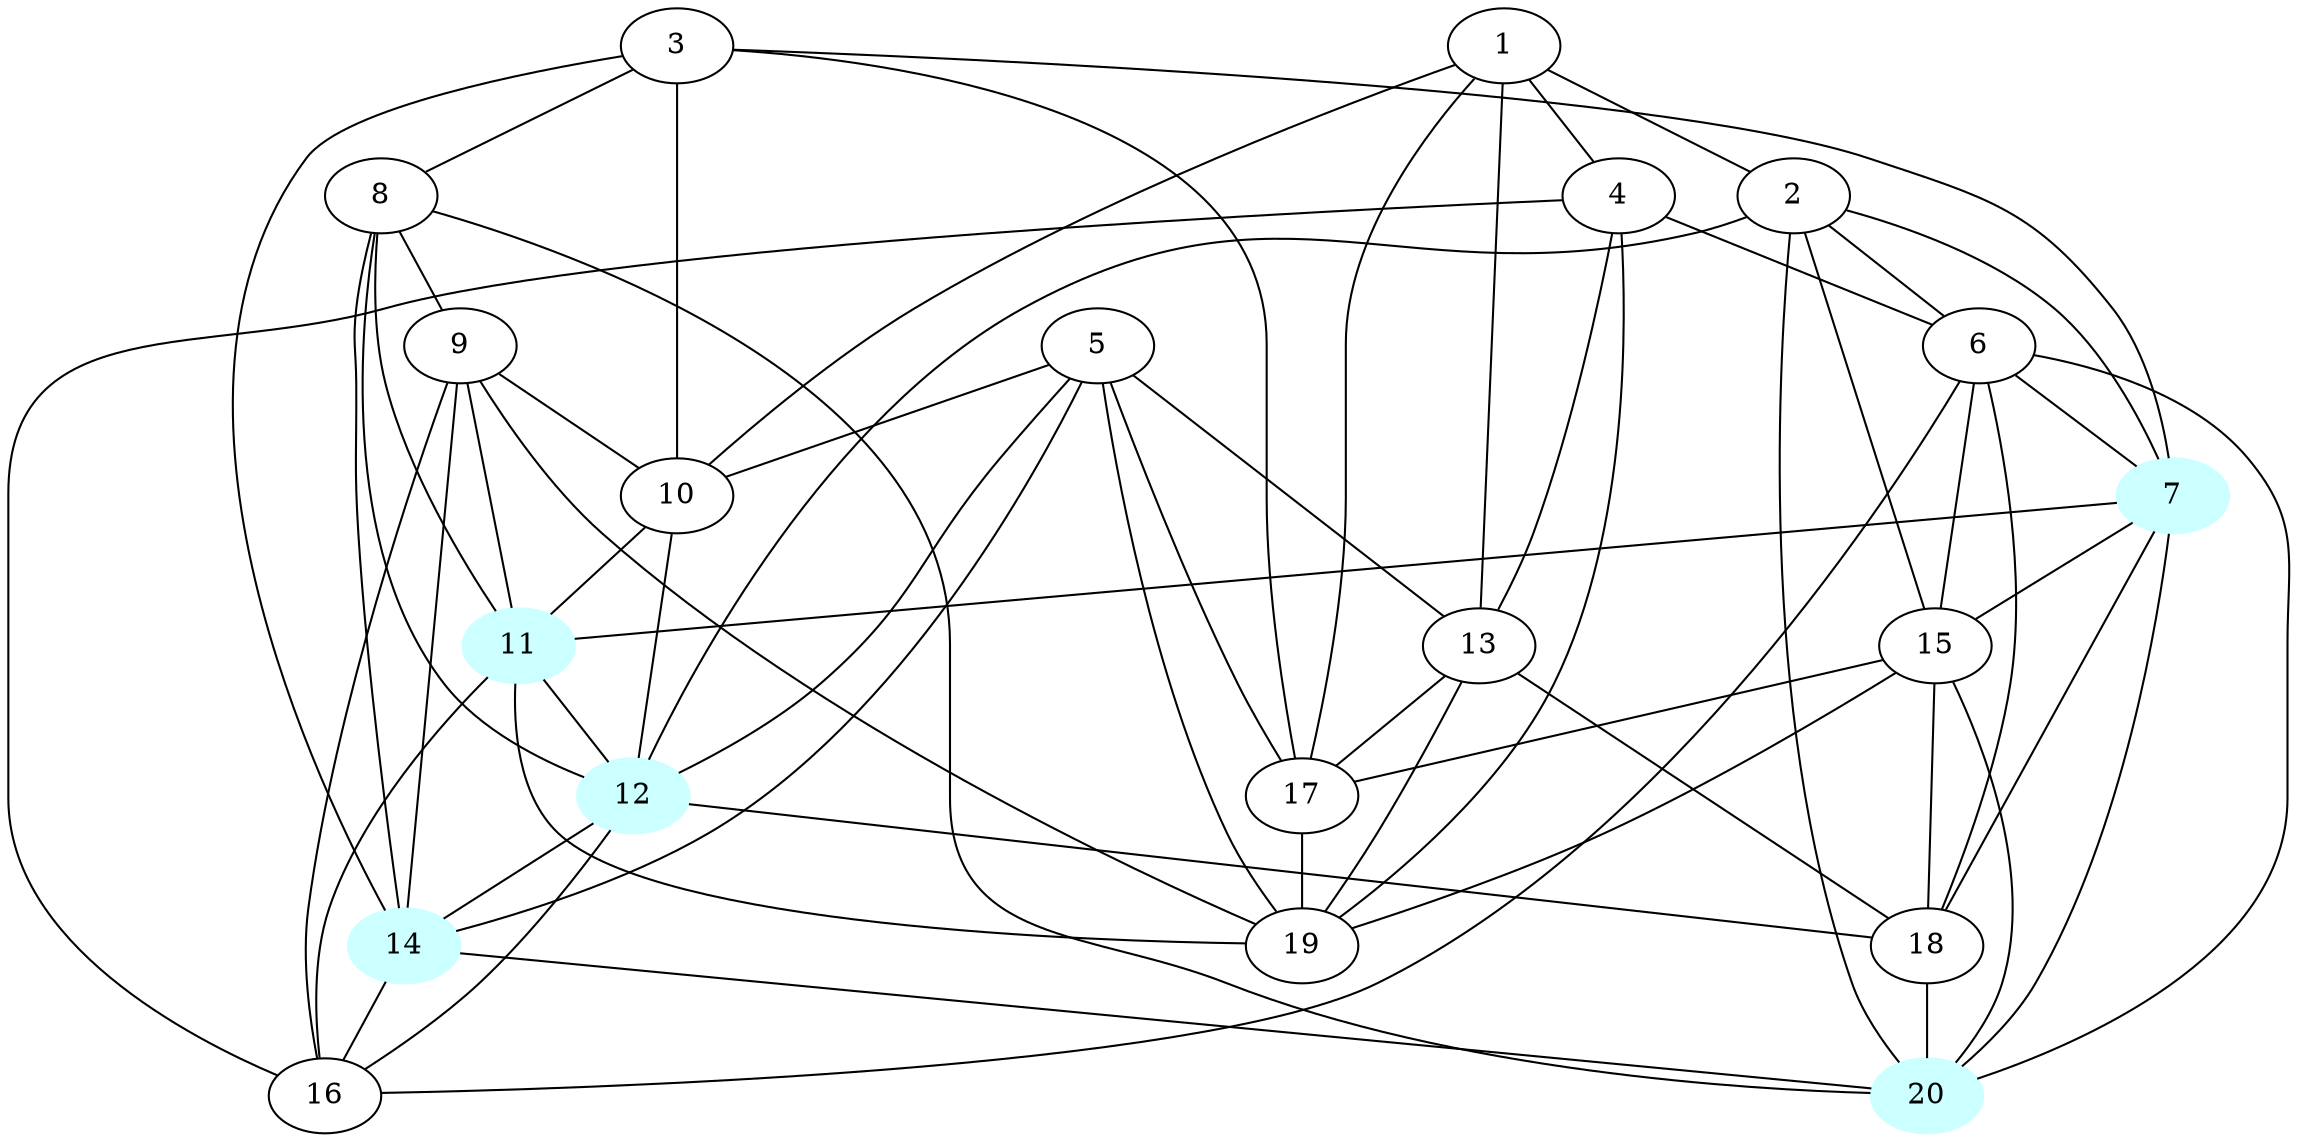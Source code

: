 graph G {
    7 [style=filled, color="#CCFFFF"];
    11 [style=filled, color="#CCFFFF"];
    12 [style=filled, color="#CCFFFF"];
    14 [style=filled, color="#CCFFFF"];
    20 [style=filled, color="#CCFFFF"];
    1 -- 2 [len= 2]
    1 -- 4 [len= 2]
    1 -- 10 [len= 2]
    1 -- 13 [len= 2]
    1 -- 17 [len= 2]
    2 -- 6 [len= 2]
    2 -- 7 [len= 2]
    2 -- 12 [len= 2]
    2 -- 15 [len= 2]
    2 -- 20 [len= 2]
    3 -- 7 [len= 2]
    3 -- 8 [len= 2]
    3 -- 10 [len= 2]
    3 -- 14 [len= 2]
    3 -- 17 [len= 2]
    4 -- 6 [len= 2]
    4 -- 13 [len= 2]
    4 -- 16 [len= 2]
    4 -- 19 [len= 2]
    5 -- 10 [len= 2]
    5 -- 12 [len= 2]
    5 -- 13 [len= 2]
    5 -- 14 [len= 2]
    5 -- 17 [len= 2]
    5 -- 19 [len= 2]
    6 -- 7 [len= 2]
    6 -- 15 [len= 2]
    6 -- 16 [len= 2]
    6 -- 18 [len= 2]
    6 -- 20 [len= 2]
    7 -- 11 [len= 2]
    7 -- 15 [len= 2]
    7 -- 18 [len= 2]
    7 -- 20 [len= 2]
    8 -- 9 [len= 2]
    8 -- 11 [len= 2]
    8 -- 12 [len= 2]
    8 -- 14 [len= 2]
    8 -- 20 [len= 2]
    9 -- 10 [len= 2]
    9 -- 11 [len= 2]
    9 -- 14 [len= 2]
    9 -- 16 [len= 2]
    9 -- 19 [len= 2]
    10 -- 11 [len= 2]
    10 -- 12 [len= 2]
    11 -- 12 [len= 2]
    11 -- 16 [len= 2]
    11 -- 19 [len= 2]
    12 -- 14 [len= 2]
    12 -- 16 [len= 2]
    12 -- 18 [len= 2]
    13 -- 17 [len= 2]
    13 -- 18 [len= 2]
    13 -- 19 [len= 2]
    14 -- 16 [len= 2]
    14 -- 20 [len= 2]
    15 -- 17 [len= 2]
    15 -- 18 [len= 2]
    15 -- 19 [len= 2]
    15 -- 20 [len= 2]
    17 -- 19 [len= 2]
    18 -- 20 [len= 2]
}

